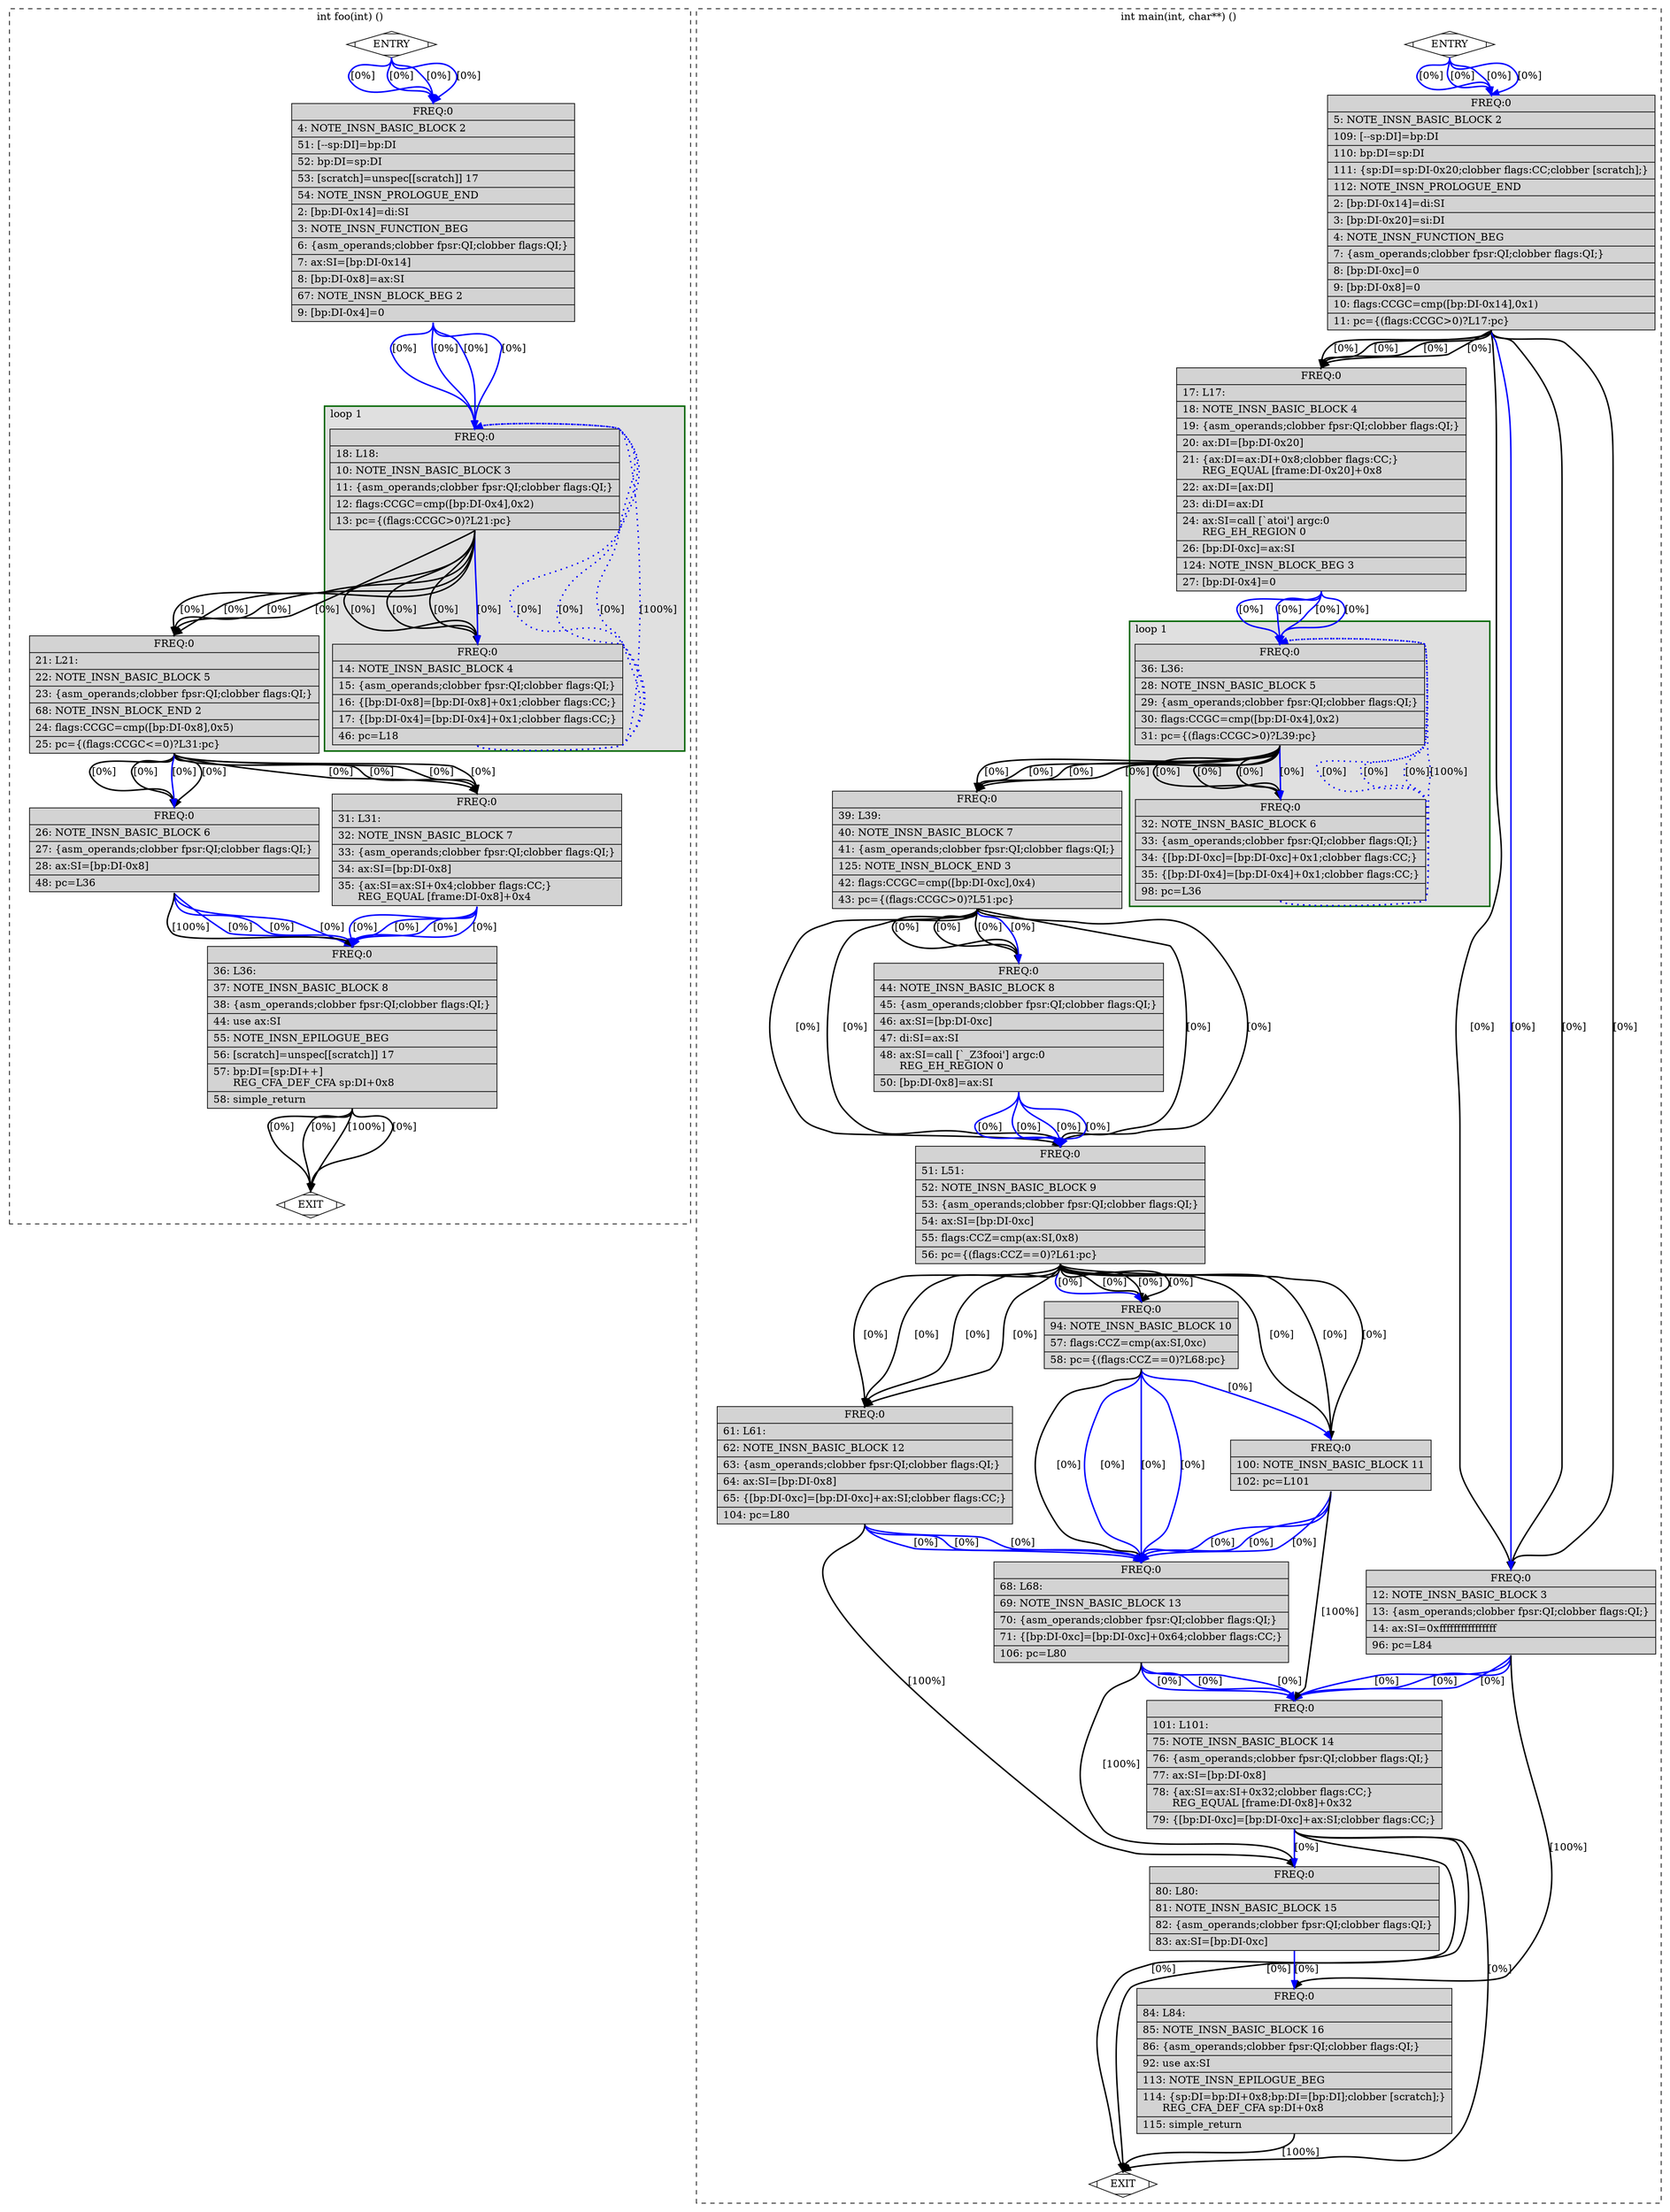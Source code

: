 digraph {
subgraph "cluster_int foo(int)" {
	style="dashed";
	color="black";
	label="int foo(int) ()";
	subgraph cluster_2_1 {
	style="filled";
	color="darkgreen";
	fillcolor="grey88";
	label="loop 1";
	labeljust=l;
	penwidth=2;
	fn_2_basic_block_3 [shape=record,style=filled,fillcolor=lightgrey,label="{ FREQ:0 |\<bb\ 3\>:\l\
|if\ (i\ \>\ 2)\l\
\ \ goto\ \<bb\ 5\>;\l\
else\l\
\ \ goto\ \<bb\ 4\>;\l\
}"];

	fn_2_basic_block_4 [shape=record,style=filled,fillcolor=lightgrey,label="{ FREQ:0 |\<bb\ 4\>:\l\
|b\ =\ b\ +\ 1;\l\
|i\ =\ i\ +\ 1;\l\
goto\ \<bb\ 3\>;\l\
}"];

	}
	fn_2_basic_block_0 [shape=Mdiamond,style=filled,fillcolor=white,label="ENTRY"];

	fn_2_basic_block_1 [shape=Mdiamond,style=filled,fillcolor=white,label="EXIT"];

	fn_2_basic_block_2 [shape=record,style=filled,fillcolor=lightgrey,label="{ FREQ:0 |\<bb\ 2\>:\l\
|b\ =\ a;\l\
|i\ =\ 0;\l\
}"];

	fn_2_basic_block_5 [shape=record,style=filled,fillcolor=lightgrey,label="{ FREQ:0 |\<bb\ 5\>:\l\
|if\ (b\ \>\ 5)\l\
\ \ goto\ \<bb\ 6\>;\l\
else\l\
\ \ goto\ \<bb\ 7\>;\l\
}"];

	fn_2_basic_block_6 [shape=record,style=filled,fillcolor=lightgrey,label="{ FREQ:0 |\<bb\ 6\>:\l\
|D.3030\ =\ b;\l\
goto\ \<bb\ 8\>\ (\<L5\>);\l\
}"];

	fn_2_basic_block_7 [shape=record,style=filled,fillcolor=lightgrey,label="{ FREQ:0 |\<bb\ 7\>:\l\
|D.3030\ =\ b\ +\ 4;\l\
}"];

	fn_2_basic_block_8 [shape=record,style=filled,fillcolor=lightgrey,label="{ FREQ:0 |\<bb\ 8\>:\l\
|\<L5\>:\l\
|return\ D.3030;\l\
}"];

	fn_2_basic_block_0:s -> fn_2_basic_block_2:n [style="solid,bold",color=blue,weight=100,constraint=true, label="[0%]"];
	fn_2_basic_block_2:s -> fn_2_basic_block_3:n [style="solid,bold",color=blue,weight=100,constraint=true, label="[0%]"];
	fn_2_basic_block_3:s -> fn_2_basic_block_5:n [style="solid,bold",color=black,weight=10,constraint=true, label="[0%]"];
	fn_2_basic_block_3:s -> fn_2_basic_block_4:n [style="solid,bold",color=black,weight=10,constraint=true, label="[0%]"];
	fn_2_basic_block_4:s -> fn_2_basic_block_3:n [style="dotted,bold",color=blue,weight=10,constraint=false, label="[0%]"];
	fn_2_basic_block_5:s -> fn_2_basic_block_6:n [style="solid,bold",color=black,weight=10,constraint=true, label="[0%]"];
	fn_2_basic_block_5:s -> fn_2_basic_block_7:n [style="solid,bold",color=black,weight=10,constraint=true, label="[0%]"];
	fn_2_basic_block_6:s -> fn_2_basic_block_8:n [style="solid,bold",color=blue,weight=100,constraint=true, label="[0%]"];
	fn_2_basic_block_7:s -> fn_2_basic_block_8:n [style="solid,bold",color=blue,weight=100,constraint=true, label="[0%]"];
	fn_2_basic_block_8:s -> fn_2_basic_block_1:n [style="solid,bold",color=black,weight=10,constraint=true, label="[0%]"];
	fn_2_basic_block_0:s -> fn_2_basic_block_1:n [style="invis",constraint=true];
}
subgraph "cluster_int foo(int)" {
	style="dashed";
	color="black";
	label="int foo(int) ()";
	subgraph cluster_2_1 {
	style="filled";
	color="darkgreen";
	fillcolor="grey88";
	label="loop 1";
	labeljust=l;
	penwidth=2;
	fn_2_basic_block_3 [shape=record,style=filled,fillcolor=lightgrey,label="{ FREQ:0 |\<bb\ 3\>:\l\
|__asm__(\"nop\l\
	nop\l\
	nop\l\
	nop\l\
	nop\l\
	nop\l\
	nop\l\
\");\l\
|if\ (i\ \>\ 2)\l\
\ \ goto\ \<bb\ 5\>;\l\
else\l\
\ \ goto\ \<bb\ 4\>;\l\
}"];

	fn_2_basic_block_4 [shape=record,style=filled,fillcolor=lightgrey,label="{ FREQ:0 |\<bb\ 4\>:\l\
|__asm__(\"nop\l\
	nop\l\
	nop\l\
	nop\l\
	nop\l\
	nop\l\
	nop\l\
\");\l\
|b\ =\ b\ +\ 1;\l\
|i\ =\ i\ +\ 1;\l\
goto\ \<bb\ 3\>;\l\
}"];

	}
	fn_2_basic_block_0 [shape=Mdiamond,style=filled,fillcolor=white,label="ENTRY"];

	fn_2_basic_block_1 [shape=Mdiamond,style=filled,fillcolor=white,label="EXIT"];

	fn_2_basic_block_2 [shape=record,style=filled,fillcolor=lightgrey,label="{ FREQ:0 |\<bb\ 2\>:\l\
|__asm__(\"nop\l\
	nop\l\
	nop\l\
	nop\l\
	nop\l\
	nop\l\
	nop\l\
\");\l\
|b\ =\ a;\l\
|i\ =\ 0;\l\
}"];

	fn_2_basic_block_5 [shape=record,style=filled,fillcolor=lightgrey,label="{ FREQ:0 |\<bb\ 5\>:\l\
|__asm__(\"nop\l\
	nop\l\
	nop\l\
	nop\l\
	nop\l\
	nop\l\
	nop\l\
\");\l\
|if\ (b\ \>\ 5)\l\
\ \ goto\ \<bb\ 6\>;\l\
else\l\
\ \ goto\ \<bb\ 7\>;\l\
}"];

	fn_2_basic_block_6 [shape=record,style=filled,fillcolor=lightgrey,label="{ FREQ:0 |\<bb\ 6\>:\l\
|__asm__(\"nop\l\
	nop\l\
	nop\l\
	nop\l\
	nop\l\
	nop\l\
	nop\l\
\");\l\
|D.3030\ =\ b;\l\
goto\ \<bb\ 8\>\ (\<L5\>);\l\
}"];

	fn_2_basic_block_7 [shape=record,style=filled,fillcolor=lightgrey,label="{ FREQ:0 |\<bb\ 7\>:\l\
|__asm__(\"nop\l\
	nop\l\
	nop\l\
	nop\l\
	nop\l\
	nop\l\
	nop\l\
\");\l\
|D.3030\ =\ b\ +\ 4;\l\
}"];

	fn_2_basic_block_8 [shape=record,style=filled,fillcolor=lightgrey,label="{ FREQ:0 |\<bb\ 8\>:\l\
|\<L5\>:\l\
|__asm__(\"nop\l\
	nop\l\
	nop\l\
	nop\l\
	nop\l\
	nop\l\
	nop\l\
\");\l\
|return\ D.3030;\l\
}"];

	fn_2_basic_block_0:s -> fn_2_basic_block_2:n [style="solid,bold",color=blue,weight=100,constraint=true, label="[0%]"];
	fn_2_basic_block_2:s -> fn_2_basic_block_3:n [style="solid,bold",color=blue,weight=100,constraint=true, label="[0%]"];
	fn_2_basic_block_3:s -> fn_2_basic_block_5:n [style="solid,bold",color=black,weight=10,constraint=true, label="[0%]"];
	fn_2_basic_block_3:s -> fn_2_basic_block_4:n [style="solid,bold",color=black,weight=10,constraint=true, label="[0%]"];
	fn_2_basic_block_4:s -> fn_2_basic_block_3:n [style="dotted,bold",color=blue,weight=10,constraint=false, label="[0%]"];
	fn_2_basic_block_5:s -> fn_2_basic_block_6:n [style="solid,bold",color=black,weight=10,constraint=true, label="[0%]"];
	fn_2_basic_block_5:s -> fn_2_basic_block_7:n [style="solid,bold",color=black,weight=10,constraint=true, label="[0%]"];
	fn_2_basic_block_6:s -> fn_2_basic_block_8:n [style="solid,bold",color=blue,weight=100,constraint=true, label="[0%]"];
	fn_2_basic_block_7:s -> fn_2_basic_block_8:n [style="solid,bold",color=blue,weight=100,constraint=true, label="[0%]"];
	fn_2_basic_block_8:s -> fn_2_basic_block_1:n [style="solid,bold",color=black,weight=10,constraint=true, label="[0%]"];
	fn_2_basic_block_0:s -> fn_2_basic_block_1:n [style="invis",constraint=true];
}
subgraph "cluster_int main(int, char**)" {
	style="dashed";
	color="black";
	label="int main(int, char**) ()";
	subgraph cluster_3_1 {
	style="filled";
	color="darkgreen";
	fillcolor="grey88";
	label="loop 1";
	labeljust=l;
	penwidth=2;
	fn_3_basic_block_5 [shape=record,style=filled,fillcolor=lightgrey,label="{ FREQ:0 |\<bb\ 5\>:\l\
|if\ (j\ \>\ 2)\l\
\ \ goto\ \<bb\ 7\>;\l\
else\l\
\ \ goto\ \<bb\ 6\>;\l\
}"];

	fn_3_basic_block_6 [shape=record,style=filled,fillcolor=lightgrey,label="{ FREQ:0 |\<bb\ 6\>:\l\
|a\ =\ a\ +\ 1;\l\
|j\ =\ j\ +\ 1;\l\
goto\ \<bb\ 5\>;\l\
}"];

	}
	fn_3_basic_block_0 [shape=Mdiamond,style=filled,fillcolor=white,label="ENTRY"];

	fn_3_basic_block_1 [shape=Mdiamond,style=filled,fillcolor=white,label="EXIT"];

	fn_3_basic_block_2 [shape=record,style=filled,fillcolor=lightgrey,label="{ FREQ:0 |\<bb\ 2\>:\l\
|a\ =\ 0;\l\
|b\ =\ 0;\l\
|if\ (argc\ \<=\ 1)\l\
\ \ goto\ \<bb\ 3\>;\l\
else\l\
\ \ goto\ \<bb\ 4\>;\l\
}"];

	fn_3_basic_block_3 [shape=record,style=filled,fillcolor=lightgrey,label="{ FREQ:0 |\<bb\ 3\>:\l\
|D.3034\ =\ -1;\l\
goto\ \<bb\ 14\>\ (\<L12\>);\l\
}"];

	fn_3_basic_block_4 [shape=record,style=filled,fillcolor=lightgrey,label="{ FREQ:0 |\<bb\ 4\>:\l\
|D.3035\ =\ argv\ +\ 8;\l\
|D.3036\ =\ *D.3035;\l\
|a\ =\ atoi\ (D.3036);\l\
|j\ =\ 0;\l\
}"];

	fn_3_basic_block_7 [shape=record,style=filled,fillcolor=lightgrey,label="{ FREQ:0 |\<bb\ 7\>:\l\
|if\ (a\ \<=\ 4)\l\
\ \ goto\ \<bb\ 8\>;\l\
else\l\
\ \ goto\ \<bb\ 9\>;\l\
}"];

	fn_3_basic_block_8 [shape=record,style=filled,fillcolor=lightgrey,label="{ FREQ:0 |\<bb\ 8\>:\l\
|b\ =\ foo\ (a);\l\
}"];

	fn_3_basic_block_9 [shape=record,style=filled,fillcolor=lightgrey,label="{ FREQ:0 |\<bb\ 9\>:\l\
|switch\ (a)\ \<default:\ \<L10\>,\ case\ 8:\ \<L8\>,\ case\ 12:\ \<L9\>\>\l\
}"];

	fn_3_basic_block_10 [shape=record,style=filled,fillcolor=lightgrey,label="{ FREQ:0 |\<bb\ 10\>:\l\
|\<L8\>:\l\
|a\ =\ a\ +\ b;\l\
goto\ \<bb\ 13\>;\l\
}"];

	fn_3_basic_block_11 [shape=record,style=filled,fillcolor=lightgrey,label="{ FREQ:0 |\<bb\ 11\>:\l\
|\<L9\>:\l\
|a\ =\ a\ +\ 100;\l\
goto\ \<bb\ 13\>;\l\
}"];

	fn_3_basic_block_12 [shape=record,style=filled,fillcolor=lightgrey,label="{ FREQ:0 |\<bb\ 12\>:\l\
|\<L10\>:\l\
|D.3042\ =\ b\ +\ 50;\l\
|a\ =\ D.3042\ +\ a;\l\
}"];

	fn_3_basic_block_13 [shape=record,style=filled,fillcolor=lightgrey,label="{ FREQ:0 |\<bb\ 13\>:\l\
|D.3034\ =\ a;\l\
}"];

	fn_3_basic_block_14 [shape=record,style=filled,fillcolor=lightgrey,label="{ FREQ:0 |\<bb\ 14\>:\l\
|\<L12\>:\l\
|return\ D.3034;\l\
}"];

	fn_3_basic_block_0:s -> fn_3_basic_block_2:n [style="solid,bold",color=blue,weight=100,constraint=true, label="[0%]"];
	fn_3_basic_block_2:s -> fn_3_basic_block_3:n [style="solid,bold",color=black,weight=10,constraint=true, label="[0%]"];
	fn_3_basic_block_2:s -> fn_3_basic_block_4:n [style="solid,bold",color=black,weight=10,constraint=true, label="[0%]"];
	fn_3_basic_block_3:s -> fn_3_basic_block_14:n [style="solid,bold",color=blue,weight=100,constraint=true, label="[0%]"];
	fn_3_basic_block_4:s -> fn_3_basic_block_5:n [style="solid,bold",color=blue,weight=100,constraint=true, label="[0%]"];
	fn_3_basic_block_5:s -> fn_3_basic_block_7:n [style="solid,bold",color=black,weight=10,constraint=true, label="[0%]"];
	fn_3_basic_block_5:s -> fn_3_basic_block_6:n [style="solid,bold",color=black,weight=10,constraint=true, label="[0%]"];
	fn_3_basic_block_6:s -> fn_3_basic_block_5:n [style="dotted,bold",color=blue,weight=10,constraint=false, label="[0%]"];
	fn_3_basic_block_7:s -> fn_3_basic_block_8:n [style="solid,bold",color=black,weight=10,constraint=true, label="[0%]"];
	fn_3_basic_block_7:s -> fn_3_basic_block_9:n [style="solid,bold",color=black,weight=10,constraint=true, label="[0%]"];
	fn_3_basic_block_8:s -> fn_3_basic_block_9:n [style="solid,bold",color=blue,weight=100,constraint=true, label="[0%]"];
	fn_3_basic_block_9:s -> fn_3_basic_block_12:n [style="solid,bold",color=black,weight=10,constraint=true, label="[0%]"];
	fn_3_basic_block_9:s -> fn_3_basic_block_10:n [style="solid,bold",color=black,weight=10,constraint=true, label="[0%]"];
	fn_3_basic_block_9:s -> fn_3_basic_block_11:n [style="solid,bold",color=black,weight=10,constraint=true, label="[0%]"];
	fn_3_basic_block_10:s -> fn_3_basic_block_13:n [style="solid,bold",color=blue,weight=100,constraint=true, label="[0%]"];
	fn_3_basic_block_11:s -> fn_3_basic_block_13:n [style="solid,bold",color=blue,weight=100,constraint=true, label="[0%]"];
	fn_3_basic_block_12:s -> fn_3_basic_block_13:n [style="solid,bold",color=blue,weight=100,constraint=true, label="[0%]"];
	fn_3_basic_block_13:s -> fn_3_basic_block_14:n [style="solid,bold",color=blue,weight=100,constraint=true, label="[0%]"];
	fn_3_basic_block_14:s -> fn_3_basic_block_1:n [style="solid,bold",color=black,weight=10,constraint=true, label="[0%]"];
	fn_3_basic_block_0:s -> fn_3_basic_block_1:n [style="invis",constraint=true];
}
subgraph "cluster_int main(int, char**)" {
	style="dashed";
	color="black";
	label="int main(int, char**) ()";
	subgraph cluster_3_1 {
	style="filled";
	color="darkgreen";
	fillcolor="grey88";
	label="loop 1";
	labeljust=l;
	penwidth=2;
	fn_3_basic_block_5 [shape=record,style=filled,fillcolor=lightgrey,label="{ FREQ:0 |\<bb\ 5\>:\l\
|__asm__(\"nop\l\
	nop\l\
	nop\l\
	nop\l\
	nop\l\
	nop\l\
	nop\l\
\");\l\
|if\ (j\ \>\ 2)\l\
\ \ goto\ \<bb\ 7\>;\l\
else\l\
\ \ goto\ \<bb\ 6\>;\l\
}"];

	fn_3_basic_block_6 [shape=record,style=filled,fillcolor=lightgrey,label="{ FREQ:0 |\<bb\ 6\>:\l\
|__asm__(\"nop\l\
	nop\l\
	nop\l\
	nop\l\
	nop\l\
	nop\l\
	nop\l\
\");\l\
|a\ =\ a\ +\ 1;\l\
|j\ =\ j\ +\ 1;\l\
goto\ \<bb\ 5\>;\l\
}"];

	}
	fn_3_basic_block_0 [shape=Mdiamond,style=filled,fillcolor=white,label="ENTRY"];

	fn_3_basic_block_1 [shape=Mdiamond,style=filled,fillcolor=white,label="EXIT"];

	fn_3_basic_block_2 [shape=record,style=filled,fillcolor=lightgrey,label="{ FREQ:0 |\<bb\ 2\>:\l\
|__asm__(\"nop\l\
	nop\l\
	nop\l\
	nop\l\
	nop\l\
	nop\l\
	nop\l\
\");\l\
|a\ =\ 0;\l\
|b\ =\ 0;\l\
|if\ (argc\ \<=\ 1)\l\
\ \ goto\ \<bb\ 3\>;\l\
else\l\
\ \ goto\ \<bb\ 4\>;\l\
}"];

	fn_3_basic_block_3 [shape=record,style=filled,fillcolor=lightgrey,label="{ FREQ:0 |\<bb\ 3\>:\l\
|__asm__(\"nop\l\
	nop\l\
	nop\l\
	nop\l\
	nop\l\
	nop\l\
	nop\l\
\");\l\
|D.3034\ =\ -1;\l\
goto\ \<bb\ 14\>\ (\<L12\>);\l\
}"];

	fn_3_basic_block_4 [shape=record,style=filled,fillcolor=lightgrey,label="{ FREQ:0 |\<bb\ 4\>:\l\
|__asm__(\"nop\l\
	nop\l\
	nop\l\
	nop\l\
	nop\l\
	nop\l\
	nop\l\
\");\l\
|D.3035\ =\ argv\ +\ 8;\l\
|D.3036\ =\ *D.3035;\l\
|a\ =\ atoi\ (D.3036);\l\
|j\ =\ 0;\l\
}"];

	fn_3_basic_block_7 [shape=record,style=filled,fillcolor=lightgrey,label="{ FREQ:0 |\<bb\ 7\>:\l\
|__asm__(\"nop\l\
	nop\l\
	nop\l\
	nop\l\
	nop\l\
	nop\l\
	nop\l\
\");\l\
|if\ (a\ \<=\ 4)\l\
\ \ goto\ \<bb\ 8\>;\l\
else\l\
\ \ goto\ \<bb\ 9\>;\l\
}"];

	fn_3_basic_block_8 [shape=record,style=filled,fillcolor=lightgrey,label="{ FREQ:0 |\<bb\ 8\>:\l\
|__asm__(\"nop\l\
	nop\l\
	nop\l\
	nop\l\
	nop\l\
	nop\l\
	nop\l\
\");\l\
|b\ =\ foo\ (a);\l\
}"];

	fn_3_basic_block_9 [shape=record,style=filled,fillcolor=lightgrey,label="{ FREQ:0 |\<bb\ 9\>:\l\
|__asm__(\"nop\l\
	nop\l\
	nop\l\
	nop\l\
	nop\l\
	nop\l\
	nop\l\
\");\l\
|switch\ (a)\ \<default:\ \<L10\>,\ case\ 8:\ \<L8\>,\ case\ 12:\ \<L9\>\>\l\
}"];

	fn_3_basic_block_10 [shape=record,style=filled,fillcolor=lightgrey,label="{ FREQ:0 |\<bb\ 10\>:\l\
|\<L8\>:\l\
|__asm__(\"nop\l\
	nop\l\
	nop\l\
	nop\l\
	nop\l\
	nop\l\
	nop\l\
\");\l\
|a\ =\ a\ +\ b;\l\
goto\ \<bb\ 13\>;\l\
}"];

	fn_3_basic_block_11 [shape=record,style=filled,fillcolor=lightgrey,label="{ FREQ:0 |\<bb\ 11\>:\l\
|\<L9\>:\l\
|__asm__(\"nop\l\
	nop\l\
	nop\l\
	nop\l\
	nop\l\
	nop\l\
	nop\l\
\");\l\
|a\ =\ a\ +\ 100;\l\
goto\ \<bb\ 13\>;\l\
}"];

	fn_3_basic_block_12 [shape=record,style=filled,fillcolor=lightgrey,label="{ FREQ:0 |\<bb\ 12\>:\l\
|\<L10\>:\l\
|__asm__(\"nop\l\
	nop\l\
	nop\l\
	nop\l\
	nop\l\
	nop\l\
	nop\l\
\");\l\
|D.3042\ =\ b\ +\ 50;\l\
|a\ =\ D.3042\ +\ a;\l\
}"];

	fn_3_basic_block_13 [shape=record,style=filled,fillcolor=lightgrey,label="{ FREQ:0 |\<bb\ 13\>:\l\
|__asm__(\"nop\l\
	nop\l\
	nop\l\
	nop\l\
	nop\l\
	nop\l\
	nop\l\
\");\l\
|D.3034\ =\ a;\l\
}"];

	fn_3_basic_block_14 [shape=record,style=filled,fillcolor=lightgrey,label="{ FREQ:0 |\<bb\ 14\>:\l\
|\<L12\>:\l\
|__asm__(\"nop\l\
	nop\l\
	nop\l\
	nop\l\
	nop\l\
	nop\l\
	nop\l\
\");\l\
|return\ D.3034;\l\
}"];

	fn_3_basic_block_0:s -> fn_3_basic_block_2:n [style="solid,bold",color=blue,weight=100,constraint=true, label="[0%]"];
	fn_3_basic_block_2:s -> fn_3_basic_block_3:n [style="solid,bold",color=black,weight=10,constraint=true, label="[0%]"];
	fn_3_basic_block_2:s -> fn_3_basic_block_4:n [style="solid,bold",color=black,weight=10,constraint=true, label="[0%]"];
	fn_3_basic_block_3:s -> fn_3_basic_block_14:n [style="solid,bold",color=blue,weight=100,constraint=true, label="[0%]"];
	fn_3_basic_block_4:s -> fn_3_basic_block_5:n [style="solid,bold",color=blue,weight=100,constraint=true, label="[0%]"];
	fn_3_basic_block_5:s -> fn_3_basic_block_7:n [style="solid,bold",color=black,weight=10,constraint=true, label="[0%]"];
	fn_3_basic_block_5:s -> fn_3_basic_block_6:n [style="solid,bold",color=black,weight=10,constraint=true, label="[0%]"];
	fn_3_basic_block_6:s -> fn_3_basic_block_5:n [style="dotted,bold",color=blue,weight=10,constraint=false, label="[0%]"];
	fn_3_basic_block_7:s -> fn_3_basic_block_8:n [style="solid,bold",color=black,weight=10,constraint=true, label="[0%]"];
	fn_3_basic_block_7:s -> fn_3_basic_block_9:n [style="solid,bold",color=black,weight=10,constraint=true, label="[0%]"];
	fn_3_basic_block_8:s -> fn_3_basic_block_9:n [style="solid,bold",color=blue,weight=100,constraint=true, label="[0%]"];
	fn_3_basic_block_9:s -> fn_3_basic_block_12:n [style="solid,bold",color=black,weight=10,constraint=true, label="[0%]"];
	fn_3_basic_block_9:s -> fn_3_basic_block_10:n [style="solid,bold",color=black,weight=10,constraint=true, label="[0%]"];
	fn_3_basic_block_9:s -> fn_3_basic_block_11:n [style="solid,bold",color=black,weight=10,constraint=true, label="[0%]"];
	fn_3_basic_block_10:s -> fn_3_basic_block_13:n [style="solid,bold",color=blue,weight=100,constraint=true, label="[0%]"];
	fn_3_basic_block_11:s -> fn_3_basic_block_13:n [style="solid,bold",color=blue,weight=100,constraint=true, label="[0%]"];
	fn_3_basic_block_12:s -> fn_3_basic_block_13:n [style="solid,bold",color=blue,weight=100,constraint=true, label="[0%]"];
	fn_3_basic_block_13:s -> fn_3_basic_block_14:n [style="solid,bold",color=blue,weight=100,constraint=true, label="[0%]"];
	fn_3_basic_block_14:s -> fn_3_basic_block_1:n [style="solid,bold",color=black,weight=10,constraint=true, label="[0%]"];
	fn_3_basic_block_0:s -> fn_3_basic_block_1:n [style="invis",constraint=true];
}
subgraph "cluster_int foo(int)" {
	style="dashed";
	color="black";
	label="int foo(int) ()";
	subgraph cluster_2_1 {
	style="filled";
	color="darkgreen";
	fillcolor="grey88";
	label="loop 1";
	labeljust=l;
	penwidth=2;
	fn_2_basic_block_3 [shape=record,style=filled,fillcolor=lightgrey,label="{ FREQ:0 |\<bb\ 3\>:\l\
|#\ b_1\ =\ PHI\ \<b_5(2),\ b_7(4)\>\l\
|#\ i_2\ =\ PHI\ \<i_6(2),\ i_8(4)\>\l\
|__asm__(\"nop\l\
	nop\l\
	nop\l\
	nop\l\
	nop\l\
	nop\l\
	nop\l\
\");\l\
|if\ (i_2\ \>\ 2)\l\
\ \ goto\ \<bb\ 5\>;\l\
else\l\
\ \ goto\ \<bb\ 4\>;\l\
}"];

	fn_2_basic_block_4 [shape=record,style=filled,fillcolor=lightgrey,label="{ FREQ:0 |\<bb\ 4\>:\l\
|__asm__(\"nop\l\
	nop\l\
	nop\l\
	nop\l\
	nop\l\
	nop\l\
	nop\l\
\");\l\
|b_7\ =\ b_1\ +\ 1;\l\
|i_8\ =\ i_2\ +\ 1;\l\
goto\ \<bb\ 3\>;\l\
}"];

	}
	fn_2_basic_block_0 [shape=Mdiamond,style=filled,fillcolor=white,label="ENTRY"];

	fn_2_basic_block_1 [shape=Mdiamond,style=filled,fillcolor=white,label="EXIT"];

	fn_2_basic_block_2 [shape=record,style=filled,fillcolor=lightgrey,label="{ FREQ:0 |\<bb\ 2\>:\l\
|__asm__(\"nop\l\
	nop\l\
	nop\l\
	nop\l\
	nop\l\
	nop\l\
	nop\l\
\");\l\
|b_5\ =\ a_4(D);\l\
|i_6\ =\ 0;\l\
}"];

	fn_2_basic_block_5 [shape=record,style=filled,fillcolor=lightgrey,label="{ FREQ:0 |\<bb\ 5\>:\l\
|__asm__(\"nop\l\
	nop\l\
	nop\l\
	nop\l\
	nop\l\
	nop\l\
	nop\l\
\");\l\
|if\ (b_1\ \>\ 5)\l\
\ \ goto\ \<bb\ 6\>;\l\
else\l\
\ \ goto\ \<bb\ 7\>;\l\
}"];

	fn_2_basic_block_6 [shape=record,style=filled,fillcolor=lightgrey,label="{ FREQ:0 |\<bb\ 6\>:\l\
|__asm__(\"nop\l\
	nop\l\
	nop\l\
	nop\l\
	nop\l\
	nop\l\
	nop\l\
\");\l\
|_9\ =\ b_1;\l\
goto\ \<bb\ 8\>\ (\<L5\>);\l\
}"];

	fn_2_basic_block_7 [shape=record,style=filled,fillcolor=lightgrey,label="{ FREQ:0 |\<bb\ 7\>:\l\
|__asm__(\"nop\l\
	nop\l\
	nop\l\
	nop\l\
	nop\l\
	nop\l\
	nop\l\
\");\l\
|_10\ =\ b_1\ +\ 4;\l\
}"];

	fn_2_basic_block_8 [shape=record,style=filled,fillcolor=lightgrey,label="{ FREQ:0 |\<bb\ 8\>:\l\
|#\ _3\ =\ PHI\ \<_9(6),\ _10(7)\>\l\
|\<L5\>:\l\
|__asm__(\"nop\l\
	nop\l\
	nop\l\
	nop\l\
	nop\l\
	nop\l\
	nop\l\
\");\l\
|return\ _3;\l\
}"];

	fn_2_basic_block_0:s -> fn_2_basic_block_2:n [style="solid,bold",color=blue,weight=100,constraint=true, label="[0%]"];
	fn_2_basic_block_2:s -> fn_2_basic_block_3:n [style="solid,bold",color=blue,weight=100,constraint=true, label="[0%]"];
	fn_2_basic_block_3:s -> fn_2_basic_block_5:n [style="solid,bold",color=black,weight=10,constraint=true, label="[0%]"];
	fn_2_basic_block_3:s -> fn_2_basic_block_4:n [style="solid,bold",color=black,weight=10,constraint=true, label="[0%]"];
	fn_2_basic_block_4:s -> fn_2_basic_block_3:n [style="dotted,bold",color=blue,weight=10,constraint=false, label="[0%]"];
	fn_2_basic_block_5:s -> fn_2_basic_block_6:n [style="solid,bold",color=black,weight=10,constraint=true, label="[0%]"];
	fn_2_basic_block_5:s -> fn_2_basic_block_7:n [style="solid,bold",color=black,weight=10,constraint=true, label="[0%]"];
	fn_2_basic_block_6:s -> fn_2_basic_block_8:n [style="solid,bold",color=blue,weight=100,constraint=true, label="[0%]"];
	fn_2_basic_block_7:s -> fn_2_basic_block_8:n [style="solid,bold",color=blue,weight=100,constraint=true, label="[0%]"];
	fn_2_basic_block_8:s -> fn_2_basic_block_1:n [style="solid,bold",color=black,weight=10,constraint=true, label="[0%]"];
	fn_2_basic_block_0:s -> fn_2_basic_block_1:n [style="invis",constraint=true];
}
subgraph "cluster_int foo(int)" {
	style="dashed";
	color="black";
	label="int foo(int) ()";
	fn_2_basic_block_1 [shape=Mdiamond,style=filled,fillcolor=white,label="EXIT"];

	fn_2_basic_block_2 [shape=record,style=filled,fillcolor=lightgrey,label="{ FREQ:0 |\ \ \ \ 4:\ NOTE_INSN_BASIC_BLOCK\ 2\l\
|\ \ \ 51:\ [--sp:DI]=bp:DI\l\
|\ \ \ 52:\ bp:DI=sp:DI\l\
|\ \ \ 53:\ [scratch]=unspec[[scratch]]\ 17\l\
|\ \ \ 54:\ NOTE_INSN_PROLOGUE_END\l\
|\ \ \ \ 2:\ [bp:DI-0x14]=di:SI\l\
|\ \ \ \ 3:\ NOTE_INSN_FUNCTION_BEG\l\
|\ \ \ \ 6:\ \{asm_operands;clobber\ fpsr:QI;clobber\ flags:QI;\}\l\
|\ \ \ \ 7:\ ax:SI=[bp:DI-0x14]\l\
|\ \ \ \ 8:\ [bp:DI-0x8]=ax:SI\l\
|\ \ \ 67:\ NOTE_INSN_BLOCK_BEG\ 2\l\
|\ \ \ \ 9:\ [bp:DI-0x4]=0\l\
}"];

	fn_2_basic_block_3 [shape=record,style=filled,fillcolor=lightgrey,label="{ FREQ:0 |\ \ \ 18:\ L18:\l\
|\ \ \ 10:\ NOTE_INSN_BASIC_BLOCK\ 3\l\
|\ \ \ 11:\ \{asm_operands;clobber\ fpsr:QI;clobber\ flags:QI;\}\l\
|\ \ \ 12:\ flags:CCGC=cmp([bp:DI-0x4],0x2)\l\
|\ \ \ 13:\ pc=\{(flags:CCGC\>0)?L21:pc\}\l\
}"];

	fn_2_basic_block_4 [shape=record,style=filled,fillcolor=lightgrey,label="{ FREQ:0 |\ \ \ 14:\ NOTE_INSN_BASIC_BLOCK\ 4\l\
|\ \ \ 15:\ \{asm_operands;clobber\ fpsr:QI;clobber\ flags:QI;\}\l\
|\ \ \ 16:\ \{[bp:DI-0x8]=[bp:DI-0x8]+0x1;clobber\ flags:CC;\}\l\
|\ \ \ 17:\ \{[bp:DI-0x4]=[bp:DI-0x4]+0x1;clobber\ flags:CC;\}\l\
|\ \ \ 46:\ pc=L18\l\
}"];

	fn_2_basic_block_5 [shape=record,style=filled,fillcolor=lightgrey,label="{ FREQ:0 |\ \ \ 21:\ L21:\l\
|\ \ \ 22:\ NOTE_INSN_BASIC_BLOCK\ 5\l\
|\ \ \ 23:\ \{asm_operands;clobber\ fpsr:QI;clobber\ flags:QI;\}\l\
|\ \ \ 68:\ NOTE_INSN_BLOCK_END\ 2\l\
|\ \ \ 24:\ flags:CCGC=cmp([bp:DI-0x8],0x5)\l\
|\ \ \ 25:\ pc=\{(flags:CCGC\<=0)?L31:pc\}\l\
}"];

	fn_2_basic_block_7 [shape=record,style=filled,fillcolor=lightgrey,label="{ FREQ:0 |\ \ \ 31:\ L31:\l\
|\ \ \ 32:\ NOTE_INSN_BASIC_BLOCK\ 7\l\
|\ \ \ 33:\ \{asm_operands;clobber\ fpsr:QI;clobber\ flags:QI;\}\l\
|\ \ \ 34:\ ax:SI=[bp:DI-0x8]\l\
|\ \ \ 35:\ \{ax:SI=ax:SI+0x4;clobber\ flags:CC;\}\l\
\ \ \ \ \ \ REG_EQUAL\ [frame:DI-0x8]+0x4\l\
}"];

	fn_2_basic_block_6 [shape=record,style=filled,fillcolor=lightgrey,label="{ FREQ:0 |\ \ \ 26:\ NOTE_INSN_BASIC_BLOCK\ 6\l\
|\ \ \ 27:\ \{asm_operands;clobber\ fpsr:QI;clobber\ flags:QI;\}\l\
|\ \ \ 28:\ ax:SI=[bp:DI-0x8]\l\
|\ \ \ 48:\ pc=L36\l\
}"];

	fn_2_basic_block_8 [shape=record,style=filled,fillcolor=lightgrey,label="{ FREQ:0 |\ \ \ 36:\ L36:\l\
|\ \ \ 37:\ NOTE_INSN_BASIC_BLOCK\ 8\l\
|\ \ \ 38:\ \{asm_operands;clobber\ fpsr:QI;clobber\ flags:QI;\}\l\
|\ \ \ 44:\ use\ ax:SI\l\
|\ \ \ 55:\ NOTE_INSN_EPILOGUE_BEG\l\
|\ \ \ 56:\ [scratch]=unspec[[scratch]]\ 17\l\
|\ \ \ 57:\ bp:DI=[sp:DI++]\l\
\ \ \ \ \ \ REG_CFA_DEF_CFA\ sp:DI+0x8\l\
|\ \ \ 58:\ simple_return\l\
}"];

	fn_2_basic_block_0 [shape=Mdiamond,style=filled,fillcolor=white,label="ENTRY"];

	fn_2_basic_block_0:s -> fn_2_basic_block_2:n [style="solid,bold",color=blue,weight=100,constraint=true, label="[0%]"];
	fn_2_basic_block_2:s -> fn_2_basic_block_3:n [style="solid,bold",color=blue,weight=100,constraint=true, label="[0%]"];
	fn_2_basic_block_3:s -> fn_2_basic_block_5:n [style="solid,bold",color=black,weight=10,constraint=true, label="[0%]"];
	fn_2_basic_block_3:s -> fn_2_basic_block_4:n [style="solid,bold",color=blue,weight=100,constraint=true, label="[0%]"];
	fn_2_basic_block_4:s -> fn_2_basic_block_3:n [style="dotted,bold",color=blue,weight=10,constraint=false, label="[100%]"];
	fn_2_basic_block_5:s -> fn_2_basic_block_6:n [style="solid,bold",color=blue,weight=100,constraint=true, label="[0%]"];
	fn_2_basic_block_5:s -> fn_2_basic_block_7:n [style="solid,bold",color=black,weight=10,constraint=true, label="[0%]"];
	fn_2_basic_block_6:s -> fn_2_basic_block_8:n [style="solid,bold",color=black,weight=10,constraint=true, label="[100%]"];
	fn_2_basic_block_7:s -> fn_2_basic_block_8:n [style="solid,bold",color=blue,weight=100,constraint=true, label="[0%]"];
	fn_2_basic_block_8:s -> fn_2_basic_block_1:n [style="solid,bold",color=black,weight=10,constraint=true, label="[100%]"];
	fn_2_basic_block_0:s -> fn_2_basic_block_1:n [style="invis",constraint=true];
}
subgraph "cluster_int main(int, char**)" {
	style="dashed";
	color="black";
	label="int main(int, char**) ()";
	subgraph cluster_3_1 {
	style="filled";
	color="darkgreen";
	fillcolor="grey88";
	label="loop 1";
	labeljust=l;
	penwidth=2;
	fn_3_basic_block_5 [shape=record,style=filled,fillcolor=lightgrey,label="{ FREQ:0 |\<bb\ 5\>:\l\
|#\ a_1\ =\ PHI\ \<a_16(4),\ a_18(6)\>\l\
|#\ j_4\ =\ PHI\ \<j_17(4),\ j_19(6)\>\l\
|__asm__(\"nop\l\
	nop\l\
	nop\l\
	nop\l\
	nop\l\
	nop\l\
	nop\l\
\");\l\
|if\ (j_4\ \>\ 2)\l\
\ \ goto\ \<bb\ 7\>;\l\
else\l\
\ \ goto\ \<bb\ 6\>;\l\
}"];

	fn_3_basic_block_6 [shape=record,style=filled,fillcolor=lightgrey,label="{ FREQ:0 |\<bb\ 6\>:\l\
|__asm__(\"nop\l\
	nop\l\
	nop\l\
	nop\l\
	nop\l\
	nop\l\
	nop\l\
\");\l\
|a_18\ =\ a_1\ +\ 1;\l\
|j_19\ =\ j_4\ +\ 1;\l\
goto\ \<bb\ 5\>;\l\
}"];

	}
	fn_3_basic_block_0 [shape=Mdiamond,style=filled,fillcolor=white,label="ENTRY"];

	fn_3_basic_block_1 [shape=Mdiamond,style=filled,fillcolor=white,label="EXIT"];

	fn_3_basic_block_2 [shape=record,style=filled,fillcolor=lightgrey,label="{ FREQ:0 |\<bb\ 2\>:\l\
|__asm__(\"nop\l\
	nop\l\
	nop\l\
	nop\l\
	nop\l\
	nop\l\
	nop\l\
\");\l\
|a_8\ =\ 0;\l\
|b_9\ =\ 0;\l\
|if\ (argc_10(D)\ \<=\ 1)\l\
\ \ goto\ \<bb\ 3\>;\l\
else\l\
\ \ goto\ \<bb\ 4\>;\l\
}"];

	fn_3_basic_block_3 [shape=record,style=filled,fillcolor=lightgrey,label="{ FREQ:0 |\<bb\ 3\>:\l\
|__asm__(\"nop\l\
	nop\l\
	nop\l\
	nop\l\
	nop\l\
	nop\l\
	nop\l\
\");\l\
|_11\ =\ -1;\l\
goto\ \<bb\ 14\>\ (\<L12\>);\l\
}"];

	fn_3_basic_block_4 [shape=record,style=filled,fillcolor=lightgrey,label="{ FREQ:0 |\<bb\ 4\>:\l\
|__asm__(\"nop\l\
	nop\l\
	nop\l\
	nop\l\
	nop\l\
	nop\l\
	nop\l\
\");\l\
|_14\ =\ argv_13(D)\ +\ 8;\l\
|_15\ =\ *_14;\l\
|a_16\ =\ atoi\ (_15);\l\
|j_17\ =\ 0;\l\
}"];

	fn_3_basic_block_7 [shape=record,style=filled,fillcolor=lightgrey,label="{ FREQ:0 |\<bb\ 7\>:\l\
|__asm__(\"nop\l\
	nop\l\
	nop\l\
	nop\l\
	nop\l\
	nop\l\
	nop\l\
\");\l\
|if\ (a_1\ \<=\ 4)\l\
\ \ goto\ \<bb\ 8\>;\l\
else\l\
\ \ goto\ \<bb\ 9\>;\l\
}"];

	fn_3_basic_block_8 [shape=record,style=filled,fillcolor=lightgrey,label="{ FREQ:0 |\<bb\ 8\>:\l\
|__asm__(\"nop\l\
	nop\l\
	nop\l\
	nop\l\
	nop\l\
	nop\l\
	nop\l\
\");\l\
|b_21\ =\ foo\ (a_1);\l\
}"];

	fn_3_basic_block_9 [shape=record,style=filled,fillcolor=lightgrey,label="{ FREQ:0 |\<bb\ 9\>:\l\
|#\ b_3\ =\ PHI\ \<b_9(7),\ b_21(8)\>\l\
|__asm__(\"nop\l\
	nop\l\
	nop\l\
	nop\l\
	nop\l\
	nop\l\
	nop\l\
\");\l\
|switch\ (a_1)\ \<default:\ \<L10\>,\ case\ 8:\ \<L8\>,\ case\ 12:\ \<L9\>\>\l\
}"];

	fn_3_basic_block_10 [shape=record,style=filled,fillcolor=lightgrey,label="{ FREQ:0 |\<bb\ 10\>:\l\
|\<L8\>:\l\
|__asm__(\"nop\l\
	nop\l\
	nop\l\
	nop\l\
	nop\l\
	nop\l\
	nop\l\
\");\l\
|a_22\ =\ a_1\ +\ b_3;\l\
goto\ \<bb\ 13\>;\l\
}"];

	fn_3_basic_block_11 [shape=record,style=filled,fillcolor=lightgrey,label="{ FREQ:0 |\<bb\ 11\>:\l\
|\<L9\>:\l\
|__asm__(\"nop\l\
	nop\l\
	nop\l\
	nop\l\
	nop\l\
	nop\l\
	nop\l\
\");\l\
|a_23\ =\ a_1\ +\ 100;\l\
goto\ \<bb\ 13\>;\l\
}"];

	fn_3_basic_block_12 [shape=record,style=filled,fillcolor=lightgrey,label="{ FREQ:0 |\<bb\ 12\>:\l\
|\<L10\>:\l\
|__asm__(\"nop\l\
	nop\l\
	nop\l\
	nop\l\
	nop\l\
	nop\l\
	nop\l\
\");\l\
|_24\ =\ b_3\ +\ 50;\l\
|a_25\ =\ _24\ +\ a_1;\l\
}"];

	fn_3_basic_block_13 [shape=record,style=filled,fillcolor=lightgrey,label="{ FREQ:0 |\<bb\ 13\>:\l\
|#\ a_2\ =\ PHI\ \<a_22(10),\ a_23(11),\ a_25(12)\>\l\
|__asm__(\"nop\l\
	nop\l\
	nop\l\
	nop\l\
	nop\l\
	nop\l\
	nop\l\
\");\l\
|_26\ =\ a_2;\l\
}"];

	fn_3_basic_block_14 [shape=record,style=filled,fillcolor=lightgrey,label="{ FREQ:0 |\<bb\ 14\>:\l\
|#\ _5\ =\ PHI\ \<_11(3),\ _26(13)\>\l\
|\<L12\>:\l\
|__asm__(\"nop\l\
	nop\l\
	nop\l\
	nop\l\
	nop\l\
	nop\l\
	nop\l\
\");\l\
|return\ _5;\l\
}"];

	fn_3_basic_block_0:s -> fn_3_basic_block_2:n [style="solid,bold",color=blue,weight=100,constraint=true, label="[0%]"];
	fn_3_basic_block_2:s -> fn_3_basic_block_3:n [style="solid,bold",color=black,weight=10,constraint=true, label="[0%]"];
	fn_3_basic_block_2:s -> fn_3_basic_block_4:n [style="solid,bold",color=black,weight=10,constraint=true, label="[0%]"];
	fn_3_basic_block_3:s -> fn_3_basic_block_14:n [style="solid,bold",color=blue,weight=100,constraint=true, label="[0%]"];
	fn_3_basic_block_4:s -> fn_3_basic_block_5:n [style="solid,bold",color=blue,weight=100,constraint=true, label="[0%]"];
	fn_3_basic_block_5:s -> fn_3_basic_block_7:n [style="solid,bold",color=black,weight=10,constraint=true, label="[0%]"];
	fn_3_basic_block_5:s -> fn_3_basic_block_6:n [style="solid,bold",color=black,weight=10,constraint=true, label="[0%]"];
	fn_3_basic_block_6:s -> fn_3_basic_block_5:n [style="dotted,bold",color=blue,weight=10,constraint=false, label="[0%]"];
	fn_3_basic_block_7:s -> fn_3_basic_block_8:n [style="solid,bold",color=black,weight=10,constraint=true, label="[0%]"];
	fn_3_basic_block_7:s -> fn_3_basic_block_9:n [style="solid,bold",color=black,weight=10,constraint=true, label="[0%]"];
	fn_3_basic_block_8:s -> fn_3_basic_block_9:n [style="solid,bold",color=blue,weight=100,constraint=true, label="[0%]"];
	fn_3_basic_block_9:s -> fn_3_basic_block_12:n [style="solid,bold",color=black,weight=10,constraint=true, label="[0%]"];
	fn_3_basic_block_9:s -> fn_3_basic_block_10:n [style="solid,bold",color=black,weight=10,constraint=true, label="[0%]"];
	fn_3_basic_block_9:s -> fn_3_basic_block_11:n [style="solid,bold",color=black,weight=10,constraint=true, label="[0%]"];
	fn_3_basic_block_10:s -> fn_3_basic_block_13:n [style="solid,bold",color=blue,weight=100,constraint=true, label="[0%]"];
	fn_3_basic_block_11:s -> fn_3_basic_block_13:n [style="solid,bold",color=blue,weight=100,constraint=true, label="[0%]"];
	fn_3_basic_block_12:s -> fn_3_basic_block_13:n [style="solid,bold",color=blue,weight=100,constraint=true, label="[0%]"];
	fn_3_basic_block_13:s -> fn_3_basic_block_14:n [style="solid,bold",color=blue,weight=100,constraint=true, label="[0%]"];
	fn_3_basic_block_14:s -> fn_3_basic_block_1:n [style="solid,bold",color=black,weight=10,constraint=true, label="[0%]"];
	fn_3_basic_block_0:s -> fn_3_basic_block_1:n [style="invis",constraint=true];
}
subgraph "cluster_int main(int, char**)" {
	style="dashed";
	color="black";
	label="int main(int, char**) ()";
	fn_3_basic_block_1 [shape=Mdiamond,style=filled,fillcolor=white,label="EXIT"];

	fn_3_basic_block_2 [shape=record,style=filled,fillcolor=lightgrey,label="{ FREQ:0 |\ \ \ \ 5:\ NOTE_INSN_BASIC_BLOCK\ 2\l\
|\ \ 109:\ [--sp:DI]=bp:DI\l\
|\ \ 110:\ bp:DI=sp:DI\l\
|\ \ 111:\ \{sp:DI=sp:DI-0x20;clobber\ flags:CC;clobber\ [scratch];\}\l\
|\ \ 112:\ NOTE_INSN_PROLOGUE_END\l\
|\ \ \ \ 2:\ [bp:DI-0x14]=di:SI\l\
|\ \ \ \ 3:\ [bp:DI-0x20]=si:DI\l\
|\ \ \ \ 4:\ NOTE_INSN_FUNCTION_BEG\l\
|\ \ \ \ 7:\ \{asm_operands;clobber\ fpsr:QI;clobber\ flags:QI;\}\l\
|\ \ \ \ 8:\ [bp:DI-0xc]=0\l\
|\ \ \ \ 9:\ [bp:DI-0x8]=0\l\
|\ \ \ 10:\ flags:CCGC=cmp([bp:DI-0x14],0x1)\l\
|\ \ \ 11:\ pc=\{(flags:CCGC\>0)?L17:pc\}\l\
}"];

	fn_3_basic_block_4 [shape=record,style=filled,fillcolor=lightgrey,label="{ FREQ:0 |\ \ \ 17:\ L17:\l\
|\ \ \ 18:\ NOTE_INSN_BASIC_BLOCK\ 4\l\
|\ \ \ 19:\ \{asm_operands;clobber\ fpsr:QI;clobber\ flags:QI;\}\l\
|\ \ \ 20:\ ax:DI=[bp:DI-0x20]\l\
|\ \ \ 21:\ \{ax:DI=ax:DI+0x8;clobber\ flags:CC;\}\l\
\ \ \ \ \ \ REG_EQUAL\ [frame:DI-0x20]+0x8\l\
|\ \ \ 22:\ ax:DI=[ax:DI]\l\
|\ \ \ 23:\ di:DI=ax:DI\l\
|\ \ \ 24:\ ax:SI=call\ [`atoi']\ argc:0\l\
\ \ \ \ \ \ REG_EH_REGION\ 0\l\
|\ \ \ 26:\ [bp:DI-0xc]=ax:SI\l\
|\ \ 124:\ NOTE_INSN_BLOCK_BEG\ 3\l\
|\ \ \ 27:\ [bp:DI-0x4]=0\l\
}"];

	fn_3_basic_block_5 [shape=record,style=filled,fillcolor=lightgrey,label="{ FREQ:0 |\ \ \ 36:\ L36:\l\
|\ \ \ 28:\ NOTE_INSN_BASIC_BLOCK\ 5\l\
|\ \ \ 29:\ \{asm_operands;clobber\ fpsr:QI;clobber\ flags:QI;\}\l\
|\ \ \ 30:\ flags:CCGC=cmp([bp:DI-0x4],0x2)\l\
|\ \ \ 31:\ pc=\{(flags:CCGC\>0)?L39:pc\}\l\
}"];

	fn_3_basic_block_6 [shape=record,style=filled,fillcolor=lightgrey,label="{ FREQ:0 |\ \ \ 32:\ NOTE_INSN_BASIC_BLOCK\ 6\l\
|\ \ \ 33:\ \{asm_operands;clobber\ fpsr:QI;clobber\ flags:QI;\}\l\
|\ \ \ 34:\ \{[bp:DI-0xc]=[bp:DI-0xc]+0x1;clobber\ flags:CC;\}\l\
|\ \ \ 35:\ \{[bp:DI-0x4]=[bp:DI-0x4]+0x1;clobber\ flags:CC;\}\l\
|\ \ \ 98:\ pc=L36\l\
}"];

	fn_3_basic_block_7 [shape=record,style=filled,fillcolor=lightgrey,label="{ FREQ:0 |\ \ \ 39:\ L39:\l\
|\ \ \ 40:\ NOTE_INSN_BASIC_BLOCK\ 7\l\
|\ \ \ 41:\ \{asm_operands;clobber\ fpsr:QI;clobber\ flags:QI;\}\l\
|\ \ 125:\ NOTE_INSN_BLOCK_END\ 3\l\
|\ \ \ 42:\ flags:CCGC=cmp([bp:DI-0xc],0x4)\l\
|\ \ \ 43:\ pc=\{(flags:CCGC\>0)?L51:pc\}\l\
}"];

	fn_3_basic_block_8 [shape=record,style=filled,fillcolor=lightgrey,label="{ FREQ:0 |\ \ \ 44:\ NOTE_INSN_BASIC_BLOCK\ 8\l\
|\ \ \ 45:\ \{asm_operands;clobber\ fpsr:QI;clobber\ flags:QI;\}\l\
|\ \ \ 46:\ ax:SI=[bp:DI-0xc]\l\
|\ \ \ 47:\ di:SI=ax:SI\l\
|\ \ \ 48:\ ax:SI=call\ [`_Z3fooi']\ argc:0\l\
\ \ \ \ \ \ REG_EH_REGION\ 0\l\
|\ \ \ 50:\ [bp:DI-0x8]=ax:SI\l\
}"];

	fn_3_basic_block_9 [shape=record,style=filled,fillcolor=lightgrey,label="{ FREQ:0 |\ \ \ 51:\ L51:\l\
|\ \ \ 52:\ NOTE_INSN_BASIC_BLOCK\ 9\l\
|\ \ \ 53:\ \{asm_operands;clobber\ fpsr:QI;clobber\ flags:QI;\}\l\
|\ \ \ 54:\ ax:SI=[bp:DI-0xc]\l\
|\ \ \ 55:\ flags:CCZ=cmp(ax:SI,0x8)\l\
|\ \ \ 56:\ pc=\{(flags:CCZ==0)?L61:pc\}\l\
}"];

	fn_3_basic_block_10 [shape=record,style=filled,fillcolor=lightgrey,label="{ FREQ:0 |\ \ \ 94:\ NOTE_INSN_BASIC_BLOCK\ 10\l\
|\ \ \ 57:\ flags:CCZ=cmp(ax:SI,0xc)\l\
|\ \ \ 58:\ pc=\{(flags:CCZ==0)?L68:pc\}\l\
}"];

	fn_3_basic_block_11 [shape=record,style=filled,fillcolor=lightgrey,label="{ FREQ:0 |\ \ 100:\ NOTE_INSN_BASIC_BLOCK\ 11\l\
|\ \ 102:\ pc=L101\l\
}"];

	fn_3_basic_block_14 [shape=record,style=filled,fillcolor=lightgrey,label="{ FREQ:0 |\ \ 101:\ L101:\l\
|\ \ \ 75:\ NOTE_INSN_BASIC_BLOCK\ 14\l\
|\ \ \ 76:\ \{asm_operands;clobber\ fpsr:QI;clobber\ flags:QI;\}\l\
|\ \ \ 77:\ ax:SI=[bp:DI-0x8]\l\
|\ \ \ 78:\ \{ax:SI=ax:SI+0x32;clobber\ flags:CC;\}\l\
\ \ \ \ \ \ REG_EQUAL\ [frame:DI-0x8]+0x32\l\
|\ \ \ 79:\ \{[bp:DI-0xc]=[bp:DI-0xc]+ax:SI;clobber\ flags:CC;\}\l\
}"];

	fn_3_basic_block_13 [shape=record,style=filled,fillcolor=lightgrey,label="{ FREQ:0 |\ \ \ 68:\ L68:\l\
|\ \ \ 69:\ NOTE_INSN_BASIC_BLOCK\ 13\l\
|\ \ \ 70:\ \{asm_operands;clobber\ fpsr:QI;clobber\ flags:QI;\}\l\
|\ \ \ 71:\ \{[bp:DI-0xc]=[bp:DI-0xc]+0x64;clobber\ flags:CC;\}\l\
|\ \ 106:\ pc=L80\l\
}"];

	fn_3_basic_block_12 [shape=record,style=filled,fillcolor=lightgrey,label="{ FREQ:0 |\ \ \ 61:\ L61:\l\
|\ \ \ 62:\ NOTE_INSN_BASIC_BLOCK\ 12\l\
|\ \ \ 63:\ \{asm_operands;clobber\ fpsr:QI;clobber\ flags:QI;\}\l\
|\ \ \ 64:\ ax:SI=[bp:DI-0x8]\l\
|\ \ \ 65:\ \{[bp:DI-0xc]=[bp:DI-0xc]+ax:SI;clobber\ flags:CC;\}\l\
|\ \ 104:\ pc=L80\l\
}"];

	fn_3_basic_block_15 [shape=record,style=filled,fillcolor=lightgrey,label="{ FREQ:0 |\ \ \ 80:\ L80:\l\
|\ \ \ 81:\ NOTE_INSN_BASIC_BLOCK\ 15\l\
|\ \ \ 82:\ \{asm_operands;clobber\ fpsr:QI;clobber\ flags:QI;\}\l\
|\ \ \ 83:\ ax:SI=[bp:DI-0xc]\l\
}"];

	fn_3_basic_block_3 [shape=record,style=filled,fillcolor=lightgrey,label="{ FREQ:0 |\ \ \ 12:\ NOTE_INSN_BASIC_BLOCK\ 3\l\
|\ \ \ 13:\ \{asm_operands;clobber\ fpsr:QI;clobber\ flags:QI;\}\l\
|\ \ \ 14:\ ax:SI=0xffffffffffffffff\l\
|\ \ \ 96:\ pc=L84\l\
}"];

	fn_3_basic_block_16 [shape=record,style=filled,fillcolor=lightgrey,label="{ FREQ:0 |\ \ \ 84:\ L84:\l\
|\ \ \ 85:\ NOTE_INSN_BASIC_BLOCK\ 16\l\
|\ \ \ 86:\ \{asm_operands;clobber\ fpsr:QI;clobber\ flags:QI;\}\l\
|\ \ \ 92:\ use\ ax:SI\l\
|\ \ 113:\ NOTE_INSN_EPILOGUE_BEG\l\
|\ \ 114:\ \{sp:DI=bp:DI+0x8;bp:DI=[bp:DI];clobber\ [scratch];\}\l\
\ \ \ \ \ \ REG_CFA_DEF_CFA\ sp:DI+0x8\l\
|\ \ 115:\ simple_return\l\
}"];

	fn_3_basic_block_0 [shape=Mdiamond,style=filled,fillcolor=white,label="ENTRY"];

	fn_3_basic_block_0:s -> fn_3_basic_block_2:n [style="solid,bold",color=blue,weight=100,constraint=true, label="[0%]"];
	fn_3_basic_block_2:s -> fn_3_basic_block_3:n [style="solid,bold",color=blue,weight=100,constraint=true, label="[0%]"];
	fn_3_basic_block_2:s -> fn_3_basic_block_4:n [style="solid,bold",color=black,weight=10,constraint=true, label="[0%]"];
	fn_3_basic_block_3:s -> fn_3_basic_block_16:n [style="solid,bold",color=black,weight=10,constraint=true, label="[100%]"];
	fn_3_basic_block_4:s -> fn_3_basic_block_5:n [style="solid,bold",color=blue,weight=100,constraint=true, label="[0%]"];
	fn_3_basic_block_5:s -> fn_3_basic_block_7:n [style="solid,bold",color=black,weight=10,constraint=true, label="[0%]"];
	fn_3_basic_block_5:s -> fn_3_basic_block_6:n [style="solid,bold",color=blue,weight=100,constraint=true, label="[0%]"];
	fn_3_basic_block_6:s -> fn_3_basic_block_5:n [style="dotted,bold",color=blue,weight=10,constraint=false, label="[100%]"];
	fn_3_basic_block_7:s -> fn_3_basic_block_8:n [style="solid,bold",color=blue,weight=100,constraint=true, label="[0%]"];
	fn_3_basic_block_7:s -> fn_3_basic_block_9:n [style="solid,bold",color=black,weight=10,constraint=true, label="[0%]"];
	fn_3_basic_block_8:s -> fn_3_basic_block_9:n [style="solid,bold",color=blue,weight=100,constraint=true, label="[0%]"];
	fn_3_basic_block_9:s -> fn_3_basic_block_12:n [style="solid,bold",color=black,weight=10,constraint=true, label="[0%]"];
	fn_3_basic_block_9:s -> fn_3_basic_block_10:n [style="solid,bold",color=blue,weight=100,constraint=true, label="[0%]"];
	fn_3_basic_block_10:s -> fn_3_basic_block_13:n [style="solid,bold",color=black,weight=10,constraint=true, label="[0%]"];
	fn_3_basic_block_10:s -> fn_3_basic_block_11:n [style="solid,bold",color=blue,weight=100,constraint=true, label="[0%]"];
	fn_3_basic_block_11:s -> fn_3_basic_block_14:n [style="solid,bold",color=black,weight=10,constraint=true, label="[100%]"];
	fn_3_basic_block_12:s -> fn_3_basic_block_15:n [style="solid,bold",color=black,weight=10,constraint=true, label="[100%]"];
	fn_3_basic_block_13:s -> fn_3_basic_block_15:n [style="solid,bold",color=black,weight=10,constraint=true, label="[100%]"];
	fn_3_basic_block_14:s -> fn_3_basic_block_15:n [style="solid,bold",color=blue,weight=100,constraint=true, label="[0%]"];
	fn_3_basic_block_15:s -> fn_3_basic_block_16:n [style="solid,bold",color=blue,weight=100,constraint=true, label="[0%]"];
	fn_3_basic_block_16:s -> fn_3_basic_block_1:n [style="solid,bold",color=black,weight=10,constraint=true, label="[100%]"];
	fn_3_basic_block_0:s -> fn_3_basic_block_1:n [style="invis",constraint=true];
}

}
